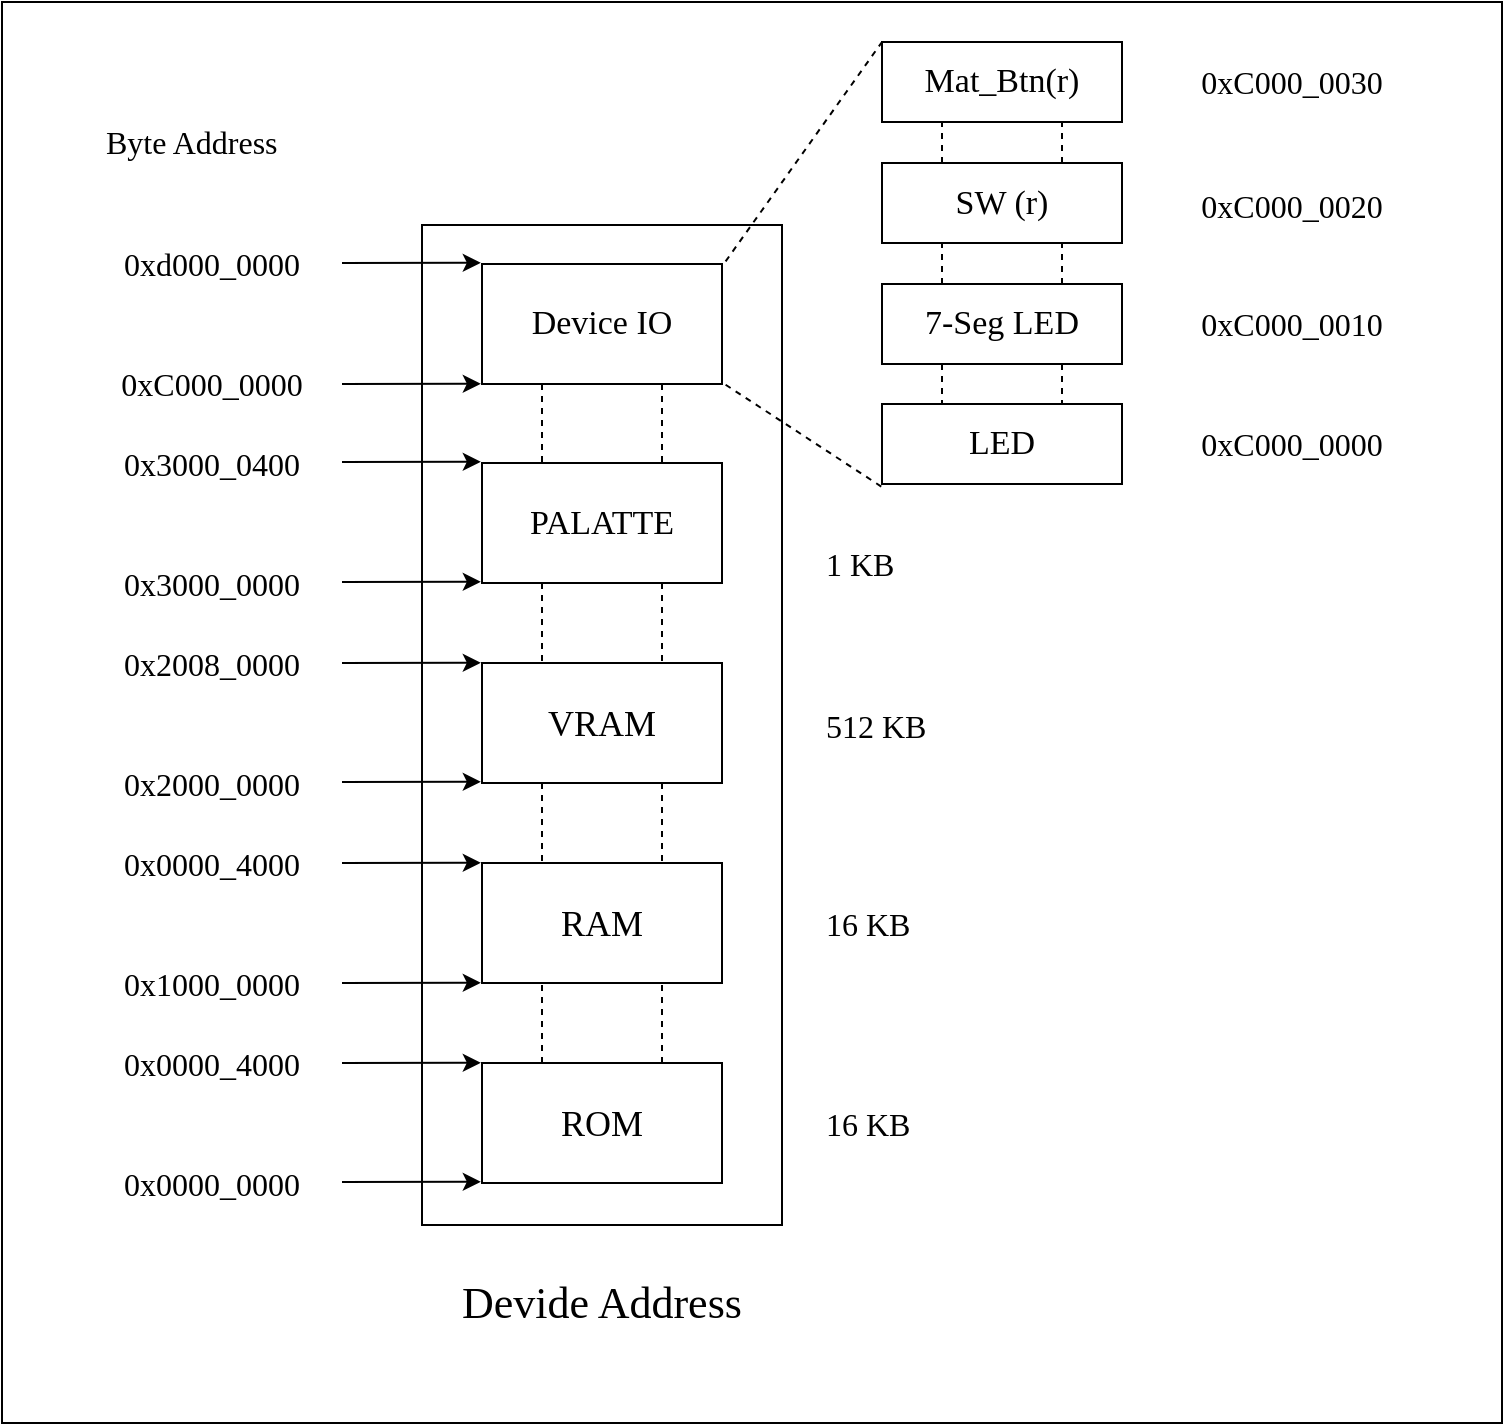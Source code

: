 <mxfile pages="1">
    <diagram id="bj2dcW5VSEaj19EMsOVX" name="Page-1">
        <mxGraphModel dx="1093" dy="800" grid="1" gridSize="10" guides="1" tooltips="1" connect="1" arrows="1" fold="1" page="1" pageScale="1" pageWidth="827" pageHeight="1169" math="0" shadow="0">
            <root>
                <mxCell id="0"/>
                <mxCell id="1" parent="0"/>
                <mxCell id="66" value="" style="rounded=0;whiteSpace=wrap;html=1;labelBackgroundColor=none;fontColor=#f0f0f0;" parent="1" vertex="1">
                    <mxGeometry x="70" y="50" width="750" height="710.5" as="geometry"/>
                </mxCell>
                <mxCell id="24" value="" style="rounded=0;whiteSpace=wrap;html=1;fontSize=17;fillColor=none;fontFamily=Lucida Console;" parent="1" vertex="1">
                    <mxGeometry x="280" y="161.5" width="180" height="500" as="geometry"/>
                </mxCell>
                <mxCell id="2" value="ROM" style="rounded=0;whiteSpace=wrap;html=1;fontSize=18;fontFamily=Lucida Console;" parent="1" vertex="1">
                    <mxGeometry x="310" y="580.5" width="120" height="60" as="geometry"/>
                </mxCell>
                <mxCell id="3" value="RAM" style="rounded=0;whiteSpace=wrap;html=1;fontSize=18;fontFamily=Lucida Console;" parent="1" vertex="1">
                    <mxGeometry x="310" y="480.5" width="120" height="60" as="geometry"/>
                </mxCell>
                <mxCell id="4" value="VRAM" style="rounded=0;whiteSpace=wrap;html=1;fontSize=18;fontFamily=Lucida Console;" parent="1" vertex="1">
                    <mxGeometry x="310" y="380.5" width="120" height="60" as="geometry"/>
                </mxCell>
                <mxCell id="5" value="PALATTE" style="rounded=0;whiteSpace=wrap;html=1;fontSize=17;fontFamily=Lucida Console;" parent="1" vertex="1">
                    <mxGeometry x="310" y="280.5" width="120" height="60" as="geometry"/>
                </mxCell>
                <mxCell id="6" value="LED" style="rounded=0;whiteSpace=wrap;html=1;fontSize=17;fontFamily=Lucida Console;" parent="1" vertex="1">
                    <mxGeometry x="510" y="251" width="120" height="40" as="geometry"/>
                </mxCell>
                <mxCell id="7" value="SW (r)" style="rounded=0;whiteSpace=wrap;html=1;fontSize=17;fontFamily=Lucida Console;" parent="1" vertex="1">
                    <mxGeometry x="510" y="130.5" width="120" height="40" as="geometry"/>
                </mxCell>
                <mxCell id="8" value="&lt;span style=&quot;white-space: normal; font-size: 17px;&quot;&gt;7-Seg LED&lt;/span&gt;" style="rounded=0;whiteSpace=wrap;html=1;fontSize=17;fontFamily=Lucida Console;labelBackgroundColor=none;" parent="1" vertex="1">
                    <mxGeometry x="510" y="191" width="120" height="40" as="geometry"/>
                </mxCell>
                <mxCell id="9" value="Device IO" style="rounded=0;whiteSpace=wrap;html=1;fontSize=17;fontFamily=Lucida Console;" parent="1" vertex="1">
                    <mxGeometry x="310" y="181" width="120" height="60" as="geometry"/>
                </mxCell>
                <mxCell id="10" value="" style="endArrow=none;dashed=1;html=1;fontSize=18;exitX=0.25;exitY=0;exitDx=0;exitDy=0;entryX=0.25;entryY=1;entryDx=0;entryDy=0;fontFamily=Lucida Console;" parent="1" source="2" target="3" edge="1">
                    <mxGeometry width="50" height="50" relative="1" as="geometry">
                        <mxPoint x="220" y="571" as="sourcePoint"/>
                        <mxPoint x="270" y="521" as="targetPoint"/>
                    </mxGeometry>
                </mxCell>
                <mxCell id="11" value="" style="endArrow=none;dashed=1;html=1;fontSize=18;exitX=0.75;exitY=0;exitDx=0;exitDy=0;entryX=0.75;entryY=1;entryDx=0;entryDy=0;fontFamily=Lucida Console;" parent="1" source="2" target="3" edge="1">
                    <mxGeometry width="50" height="50" relative="1" as="geometry">
                        <mxPoint x="350" y="601" as="sourcePoint"/>
                        <mxPoint x="350" y="561" as="targetPoint"/>
                    </mxGeometry>
                </mxCell>
                <mxCell id="12" value="" style="endArrow=none;dashed=1;html=1;fontSize=18;exitX=0.75;exitY=1;exitDx=0;exitDy=0;entryX=0.75;entryY=0;entryDx=0;entryDy=0;fontFamily=Lucida Console;" parent="1" source="4" target="3" edge="1">
                    <mxGeometry width="50" height="50" relative="1" as="geometry">
                        <mxPoint x="410" y="601" as="sourcePoint"/>
                        <mxPoint x="410" y="561" as="targetPoint"/>
                    </mxGeometry>
                </mxCell>
                <mxCell id="13" value="" style="endArrow=none;dashed=1;html=1;fontSize=18;exitX=0.25;exitY=1;exitDx=0;exitDy=0;entryX=0.25;entryY=0;entryDx=0;entryDy=0;fontFamily=Lucida Console;" parent="1" source="4" target="3" edge="1">
                    <mxGeometry width="50" height="50" relative="1" as="geometry">
                        <mxPoint x="410" y="461" as="sourcePoint"/>
                        <mxPoint x="410" y="501" as="targetPoint"/>
                    </mxGeometry>
                </mxCell>
                <mxCell id="14" value="" style="endArrow=none;dashed=1;html=1;fontSize=17;exitX=0.25;exitY=1;exitDx=0;exitDy=0;entryX=0.25;entryY=0;entryDx=0;entryDy=0;fontFamily=Lucida Console;" parent="1" source="5" target="4" edge="1">
                    <mxGeometry width="50" height="50" relative="1" as="geometry">
                        <mxPoint x="350" y="461" as="sourcePoint"/>
                        <mxPoint x="350" y="501" as="targetPoint"/>
                    </mxGeometry>
                </mxCell>
                <mxCell id="15" value="" style="endArrow=none;dashed=1;html=1;fontSize=17;exitX=0.75;exitY=1;exitDx=0;exitDy=0;entryX=0.75;entryY=0;entryDx=0;entryDy=0;fontFamily=Lucida Console;" parent="1" source="5" target="4" edge="1">
                    <mxGeometry width="50" height="50" relative="1" as="geometry">
                        <mxPoint x="410" y="461" as="sourcePoint"/>
                        <mxPoint x="410" y="501" as="targetPoint"/>
                    </mxGeometry>
                </mxCell>
                <mxCell id="16" value="" style="endArrow=none;dashed=1;html=1;fontSize=17;exitX=0.25;exitY=1;exitDx=0;exitDy=0;entryX=0.25;entryY=0;entryDx=0;entryDy=0;fontFamily=Lucida Console;" parent="1" source="9" target="5" edge="1">
                    <mxGeometry width="50" height="50" relative="1" as="geometry">
                        <mxPoint x="350" y="361" as="sourcePoint"/>
                        <mxPoint x="350" y="401" as="targetPoint"/>
                    </mxGeometry>
                </mxCell>
                <mxCell id="17" value="" style="endArrow=none;dashed=1;html=1;fontSize=17;entryX=0.75;entryY=0;entryDx=0;entryDy=0;exitX=0.75;exitY=1;exitDx=0;exitDy=0;fontFamily=Lucida Console;" parent="1" source="9" target="5" edge="1">
                    <mxGeometry width="50" height="50" relative="1" as="geometry">
                        <mxPoint x="394" y="251" as="sourcePoint"/>
                        <mxPoint x="350" y="301" as="targetPoint"/>
                    </mxGeometry>
                </mxCell>
                <mxCell id="18" value="" style="endArrow=none;dashed=1;html=1;fontSize=17;exitX=1.015;exitY=-0.022;exitDx=0;exitDy=0;exitPerimeter=0;entryX=0;entryY=0;entryDx=0;entryDy=0;fontFamily=Lucida Console;" parent="1" source="9" target="67" edge="1">
                    <mxGeometry width="50" height="50" relative="1" as="geometry">
                        <mxPoint x="550" y="411" as="sourcePoint"/>
                        <mxPoint x="600" y="361" as="targetPoint"/>
                    </mxGeometry>
                </mxCell>
                <mxCell id="19" value="" style="endArrow=none;dashed=1;html=1;fontSize=17;exitX=1.015;exitY=1.006;exitDx=0;exitDy=0;exitPerimeter=0;entryX=0.001;entryY=1.04;entryDx=0;entryDy=0;entryPerimeter=0;fontFamily=Lucida Console;" parent="1" source="9" target="6" edge="1">
                    <mxGeometry width="50" height="50" relative="1" as="geometry">
                        <mxPoint x="570" y="421" as="sourcePoint"/>
                        <mxPoint x="510" y="301" as="targetPoint"/>
                    </mxGeometry>
                </mxCell>
                <mxCell id="20" value="" style="endArrow=none;dashed=1;html=1;fontSize=17;entryX=0.75;entryY=0;entryDx=0;entryDy=0;exitX=0.75;exitY=1;exitDx=0;exitDy=0;fontFamily=Lucida Console;" parent="1" source="8" target="6" edge="1">
                    <mxGeometry width="50" height="50" relative="1" as="geometry">
                        <mxPoint x="410" y="261" as="sourcePoint"/>
                        <mxPoint x="410" y="301" as="targetPoint"/>
                    </mxGeometry>
                </mxCell>
                <mxCell id="21" value="" style="endArrow=none;dashed=1;html=1;fontSize=17;entryX=0.25;entryY=0;entryDx=0;entryDy=0;exitX=0.25;exitY=1;exitDx=0;exitDy=0;fontFamily=Lucida Console;" parent="1" source="8" target="6" edge="1">
                    <mxGeometry width="50" height="50" relative="1" as="geometry">
                        <mxPoint x="610" y="251" as="sourcePoint"/>
                        <mxPoint x="610" y="271" as="targetPoint"/>
                    </mxGeometry>
                </mxCell>
                <mxCell id="22" value="" style="endArrow=none;dashed=1;html=1;fontSize=17;entryX=0.25;entryY=1;entryDx=0;entryDy=0;exitX=0.25;exitY=0;exitDx=0;exitDy=0;fontFamily=Lucida Console;" parent="1" source="8" target="7" edge="1">
                    <mxGeometry width="50" height="50" relative="1" as="geometry">
                        <mxPoint x="550" y="251" as="sourcePoint"/>
                        <mxPoint x="550" y="271" as="targetPoint"/>
                    </mxGeometry>
                </mxCell>
                <mxCell id="23" value="" style="endArrow=none;dashed=1;html=1;fontSize=17;entryX=0.75;entryY=1;entryDx=0;entryDy=0;exitX=0.75;exitY=0;exitDx=0;exitDy=0;fontFamily=Lucida Console;" parent="1" source="8" target="7" edge="1">
                    <mxGeometry width="50" height="50" relative="1" as="geometry">
                        <mxPoint x="550" y="211" as="sourcePoint"/>
                        <mxPoint x="550" y="191" as="targetPoint"/>
                    </mxGeometry>
                </mxCell>
                <mxCell id="25" value="&lt;font style=&quot;font-size: 16px;&quot;&gt;0x0000_0000&lt;/font&gt;" style="text;html=1;strokeColor=none;fillColor=none;align=center;verticalAlign=middle;whiteSpace=wrap;rounded=0;fontSize=16;fontFamily=Lucida Console;" parent="1" vertex="1">
                    <mxGeometry x="90" y="630.5" width="170" height="20" as="geometry"/>
                </mxCell>
                <mxCell id="27" value="&lt;font style=&quot;font-size: 16px;&quot;&gt;0x0000_4000&lt;/font&gt;" style="text;html=1;strokeColor=none;fillColor=none;align=center;verticalAlign=middle;whiteSpace=wrap;rounded=0;fontSize=16;fontFamily=Lucida Console;" parent="1" vertex="1">
                    <mxGeometry x="90" y="570.5" width="170" height="20" as="geometry"/>
                </mxCell>
                <mxCell id="29" value="&lt;font style=&quot;font-size: 16px;&quot;&gt;0x1000_0000&lt;/font&gt;" style="text;html=1;strokeColor=none;fillColor=none;align=center;verticalAlign=middle;whiteSpace=wrap;rounded=0;fontSize=16;fontFamily=Lucida Console;" parent="1" vertex="1">
                    <mxGeometry x="90" y="530.5" width="170" height="20" as="geometry"/>
                </mxCell>
                <mxCell id="30" value="&lt;font style=&quot;font-size: 16px;&quot;&gt;0x0000_4000&lt;/font&gt;" style="text;html=1;strokeColor=none;fillColor=none;align=center;verticalAlign=middle;whiteSpace=wrap;rounded=0;fontSize=16;fontFamily=Lucida Console;" parent="1" vertex="1">
                    <mxGeometry x="90" y="470.5" width="170" height="20" as="geometry"/>
                </mxCell>
                <mxCell id="31" value="&lt;font style=&quot;font-size: 16px;&quot;&gt;0x2000_0000&lt;/font&gt;" style="text;html=1;strokeColor=none;fillColor=none;align=center;verticalAlign=middle;whiteSpace=wrap;rounded=0;fontSize=16;fontFamily=Lucida Console;" parent="1" vertex="1">
                    <mxGeometry x="90" y="430.5" width="170" height="20" as="geometry"/>
                </mxCell>
                <mxCell id="32" value="&lt;font style=&quot;font-size: 16px;&quot;&gt;0x2008_0000&lt;/font&gt;" style="text;html=1;strokeColor=none;fillColor=none;align=center;verticalAlign=middle;whiteSpace=wrap;rounded=0;fontSize=16;fontFamily=Lucida Console;" parent="1" vertex="1">
                    <mxGeometry x="90" y="370.5" width="170" height="20" as="geometry"/>
                </mxCell>
                <mxCell id="33" value="&lt;font style=&quot;font-size: 16px;&quot;&gt;0x3000_0000&lt;/font&gt;" style="text;html=1;strokeColor=none;fillColor=none;align=center;verticalAlign=middle;whiteSpace=wrap;rounded=0;fontSize=16;fontFamily=Lucida Console;" parent="1" vertex="1">
                    <mxGeometry x="90" y="330.5" width="170" height="20" as="geometry"/>
                </mxCell>
                <mxCell id="34" value="&lt;font style=&quot;font-size: 16px;&quot;&gt;0x3000_0400&lt;/font&gt;" style="text;html=1;strokeColor=none;fillColor=none;align=center;verticalAlign=middle;whiteSpace=wrap;rounded=0;fontSize=16;fontFamily=Lucida Console;" parent="1" vertex="1">
                    <mxGeometry x="90" y="270.5" width="170" height="20" as="geometry"/>
                </mxCell>
                <mxCell id="35" value="&lt;font style=&quot;font-size: 16px&quot;&gt;0xC000_0000&lt;/font&gt;" style="text;html=1;strokeColor=none;fillColor=none;align=center;verticalAlign=middle;whiteSpace=wrap;rounded=0;fontSize=16;fontFamily=Lucida Console;" parent="1" vertex="1">
                    <mxGeometry x="90" y="231" width="170" height="20" as="geometry"/>
                </mxCell>
                <mxCell id="37" value="&lt;font style=&quot;font-size: 16px&quot;&gt;0xd000_0000&lt;/font&gt;" style="text;html=1;strokeColor=none;fillColor=none;align=center;verticalAlign=middle;whiteSpace=wrap;rounded=0;fontSize=16;fontFamily=Lucida Console;" parent="1" vertex="1">
                    <mxGeometry x="90" y="170.5" width="170" height="20" as="geometry"/>
                </mxCell>
                <mxCell id="43" value="" style="endArrow=classic;html=1;fontSize=17;exitX=1;exitY=0.5;exitDx=0;exitDy=0;entryX=-0.005;entryY=0.998;entryDx=0;entryDy=0;entryPerimeter=0;fontFamily=Lucida Console;" parent="1" edge="1">
                    <mxGeometry width="50" height="50" relative="1" as="geometry">
                        <mxPoint x="240" y="280" as="sourcePoint"/>
                        <mxPoint x="309.4" y="279.88" as="targetPoint"/>
                    </mxGeometry>
                </mxCell>
                <mxCell id="44" value="" style="endArrow=classic;html=1;fontSize=17;exitX=1;exitY=0.5;exitDx=0;exitDy=0;entryX=-0.005;entryY=0.998;entryDx=0;entryDy=0;entryPerimeter=0;fontFamily=Lucida Console;" parent="1" edge="1">
                    <mxGeometry width="50" height="50" relative="1" as="geometry">
                        <mxPoint x="240" y="340" as="sourcePoint"/>
                        <mxPoint x="309.4" y="339.88" as="targetPoint"/>
                    </mxGeometry>
                </mxCell>
                <mxCell id="45" value="" style="endArrow=classic;html=1;fontSize=17;exitX=1;exitY=0.5;exitDx=0;exitDy=0;entryX=-0.005;entryY=0.998;entryDx=0;entryDy=0;entryPerimeter=0;fontFamily=Lucida Console;" parent="1" edge="1">
                    <mxGeometry width="50" height="50" relative="1" as="geometry">
                        <mxPoint x="240" y="380.5" as="sourcePoint"/>
                        <mxPoint x="309.4" y="380.38" as="targetPoint"/>
                    </mxGeometry>
                </mxCell>
                <mxCell id="46" value="" style="endArrow=classic;html=1;fontSize=17;exitX=1;exitY=0.5;exitDx=0;exitDy=0;entryX=-0.005;entryY=0.998;entryDx=0;entryDy=0;entryPerimeter=0;fontFamily=Lucida Console;" parent="1" edge="1">
                    <mxGeometry width="50" height="50" relative="1" as="geometry">
                        <mxPoint x="240" y="440.0" as="sourcePoint"/>
                        <mxPoint x="309.4" y="439.88" as="targetPoint"/>
                    </mxGeometry>
                </mxCell>
                <mxCell id="47" value="" style="endArrow=classic;html=1;fontSize=17;exitX=1;exitY=0.5;exitDx=0;exitDy=0;entryX=-0.005;entryY=0.998;entryDx=0;entryDy=0;entryPerimeter=0;fontFamily=Lucida Console;" parent="1" edge="1">
                    <mxGeometry width="50" height="50" relative="1" as="geometry">
                        <mxPoint x="240" y="480.5" as="sourcePoint"/>
                        <mxPoint x="309.4" y="480.38" as="targetPoint"/>
                    </mxGeometry>
                </mxCell>
                <mxCell id="48" value="" style="endArrow=classic;html=1;fontSize=17;exitX=1;exitY=0.5;exitDx=0;exitDy=0;entryX=-0.005;entryY=0.998;entryDx=0;entryDy=0;entryPerimeter=0;fontFamily=Lucida Console;" parent="1" edge="1">
                    <mxGeometry width="50" height="50" relative="1" as="geometry">
                        <mxPoint x="240" y="540.5" as="sourcePoint"/>
                        <mxPoint x="309.4" y="540.38" as="targetPoint"/>
                    </mxGeometry>
                </mxCell>
                <mxCell id="49" value="" style="endArrow=classic;html=1;fontSize=17;exitX=1;exitY=0.5;exitDx=0;exitDy=0;entryX=-0.005;entryY=0.998;entryDx=0;entryDy=0;entryPerimeter=0;fontFamily=Lucida Console;" parent="1" edge="1">
                    <mxGeometry width="50" height="50" relative="1" as="geometry">
                        <mxPoint x="240" y="580.5" as="sourcePoint"/>
                        <mxPoint x="309.4" y="580.38" as="targetPoint"/>
                    </mxGeometry>
                </mxCell>
                <mxCell id="51" value="" style="endArrow=classic;html=1;fontSize=17;exitX=1;exitY=0.5;exitDx=0;exitDy=0;entryX=-0.005;entryY=0.998;entryDx=0;entryDy=0;entryPerimeter=0;fontFamily=Lucida Console;" parent="1" edge="1">
                    <mxGeometry width="50" height="50" relative="1" as="geometry">
                        <mxPoint x="240" y="241" as="sourcePoint"/>
                        <mxPoint x="309.4" y="240.88" as="targetPoint"/>
                    </mxGeometry>
                </mxCell>
                <mxCell id="52" value="" style="endArrow=classic;html=1;fontSize=17;exitX=1;exitY=0.5;exitDx=0;exitDy=0;entryX=-0.005;entryY=0.998;entryDx=0;entryDy=0;entryPerimeter=0;fontFamily=Lucida Console;" parent="1" edge="1">
                    <mxGeometry width="50" height="50" relative="1" as="geometry">
                        <mxPoint x="240" y="180.5" as="sourcePoint"/>
                        <mxPoint x="309.4" y="180.38" as="targetPoint"/>
                    </mxGeometry>
                </mxCell>
                <mxCell id="53" value="" style="endArrow=classic;html=1;fontSize=17;exitX=1;exitY=0.5;exitDx=0;exitDy=0;entryX=-0.005;entryY=0.998;entryDx=0;entryDy=0;entryPerimeter=0;fontFamily=Lucida Console;" parent="1" edge="1">
                    <mxGeometry width="50" height="50" relative="1" as="geometry">
                        <mxPoint x="240" y="640" as="sourcePoint"/>
                        <mxPoint x="309.4" y="639.88" as="targetPoint"/>
                    </mxGeometry>
                </mxCell>
                <mxCell id="56" value="&lt;font style=&quot;font-size: 16px&quot;&gt;16 KB&lt;/font&gt;" style="text;html=1;strokeColor=none;fillColor=none;align=left;verticalAlign=middle;whiteSpace=wrap;rounded=0;fontSize=16;fontFamily=Lucida Console;" parent="1" vertex="1">
                    <mxGeometry x="480" y="600.5" width="100" height="20" as="geometry"/>
                </mxCell>
                <mxCell id="57" value="&lt;font style=&quot;font-size: 16px&quot;&gt;16 KB&lt;/font&gt;" style="text;html=1;strokeColor=none;fillColor=none;align=left;verticalAlign=middle;whiteSpace=wrap;rounded=0;fontSize=16;fontFamily=Lucida Console;" parent="1" vertex="1">
                    <mxGeometry x="480" y="500.5" width="100" height="20" as="geometry"/>
                </mxCell>
                <mxCell id="58" value="&lt;font style=&quot;font-size: 16px&quot;&gt;512 KB&lt;/font&gt;" style="text;html=1;strokeColor=none;fillColor=none;align=left;verticalAlign=middle;whiteSpace=wrap;rounded=0;fontSize=16;fontFamily=Lucida Console;" parent="1" vertex="1">
                    <mxGeometry x="480" y="401.5" width="100" height="20" as="geometry"/>
                </mxCell>
                <mxCell id="60" value="&lt;font style=&quot;font-size: 16px&quot;&gt;1 KB&lt;/font&gt;" style="text;html=1;strokeColor=none;fillColor=none;align=left;verticalAlign=middle;whiteSpace=wrap;rounded=0;fontSize=16;fontFamily=Lucida Console;" parent="1" vertex="1">
                    <mxGeometry x="480" y="320.5" width="100" height="20" as="geometry"/>
                </mxCell>
                <mxCell id="61" value="&lt;font style=&quot;font-size: 16px&quot;&gt;Byte Address&lt;/font&gt;" style="text;html=1;strokeColor=none;fillColor=none;align=left;verticalAlign=middle;whiteSpace=wrap;rounded=0;fontSize=16;fontFamily=Lucida Console;" parent="1" vertex="1">
                    <mxGeometry x="120" y="110" width="145" height="20" as="geometry"/>
                </mxCell>
                <mxCell id="62" value="&lt;font style=&quot;font-size: 16px&quot;&gt;0xC000_0000&lt;/font&gt;" style="text;html=1;strokeColor=none;fillColor=none;align=center;verticalAlign=middle;whiteSpace=wrap;rounded=0;fontSize=16;fontFamily=Lucida Console;" parent="1" vertex="1">
                    <mxGeometry x="630" y="260.5" width="170" height="20" as="geometry"/>
                </mxCell>
                <mxCell id="63" value="&lt;font style=&quot;font-size: 16px&quot;&gt;0xC000_0010&lt;/font&gt;" style="text;html=1;strokeColor=none;fillColor=none;align=center;verticalAlign=middle;whiteSpace=wrap;rounded=0;fontSize=16;fontFamily=Lucida Console;" parent="1" vertex="1">
                    <mxGeometry x="630" y="201" width="170" height="20" as="geometry"/>
                </mxCell>
                <mxCell id="64" value="&lt;font style=&quot;font-size: 16px&quot;&gt;0xC000_0020&lt;/font&gt;" style="text;html=1;strokeColor=none;fillColor=none;align=center;verticalAlign=middle;whiteSpace=wrap;rounded=0;fontSize=16;fontFamily=Lucida Console;" parent="1" vertex="1">
                    <mxGeometry x="630" y="141.5" width="170" height="20" as="geometry"/>
                </mxCell>
                <mxCell id="65" value="&lt;font style=&quot;font-size: 22px&quot;&gt;Devide Address&lt;/font&gt;" style="text;html=1;strokeColor=none;fillColor=none;align=center;verticalAlign=middle;whiteSpace=wrap;rounded=0;fontSize=22;fontFamily=Lucida Console;" parent="1" vertex="1">
                    <mxGeometry x="250" y="690.5" width="240" height="20" as="geometry"/>
                </mxCell>
                <mxCell id="67" value="&lt;span style=&quot;white-space: normal ; font-size: 17px&quot;&gt;Mat_Btn(r)&lt;/span&gt;" style="rounded=0;whiteSpace=wrap;html=1;fontSize=17;fontFamily=Lucida Console;labelBackgroundColor=none;" vertex="1" parent="1">
                    <mxGeometry x="510" y="70" width="120" height="40" as="geometry"/>
                </mxCell>
                <mxCell id="68" value="" style="endArrow=none;dashed=1;html=1;fontSize=17;entryX=0.25;entryY=1;entryDx=0;entryDy=0;exitX=0.25;exitY=0;exitDx=0;exitDy=0;fontFamily=Lucida Console;" edge="1" parent="1" source="7" target="67">
                    <mxGeometry width="50" height="50" relative="1" as="geometry">
                        <mxPoint x="550" y="201" as="sourcePoint"/>
                        <mxPoint x="550" y="180.5" as="targetPoint"/>
                    </mxGeometry>
                </mxCell>
                <mxCell id="69" value="" style="endArrow=none;dashed=1;html=1;fontSize=17;entryX=0.75;entryY=1;entryDx=0;entryDy=0;exitX=0.75;exitY=0;exitDx=0;exitDy=0;fontFamily=Lucida Console;" edge="1" parent="1" source="7" target="67">
                    <mxGeometry width="50" height="50" relative="1" as="geometry">
                        <mxPoint x="550" y="140.5" as="sourcePoint"/>
                        <mxPoint x="550" y="120.0" as="targetPoint"/>
                    </mxGeometry>
                </mxCell>
                <mxCell id="70" value="&lt;font style=&quot;font-size: 16px&quot;&gt;0xC000_0030&lt;/font&gt;" style="text;html=1;strokeColor=none;fillColor=none;align=center;verticalAlign=middle;whiteSpace=wrap;rounded=0;fontSize=16;fontFamily=Lucida Console;" vertex="1" parent="1">
                    <mxGeometry x="630" y="80" width="170" height="20" as="geometry"/>
                </mxCell>
            </root>
        </mxGraphModel>
    </diagram>
</mxfile>
